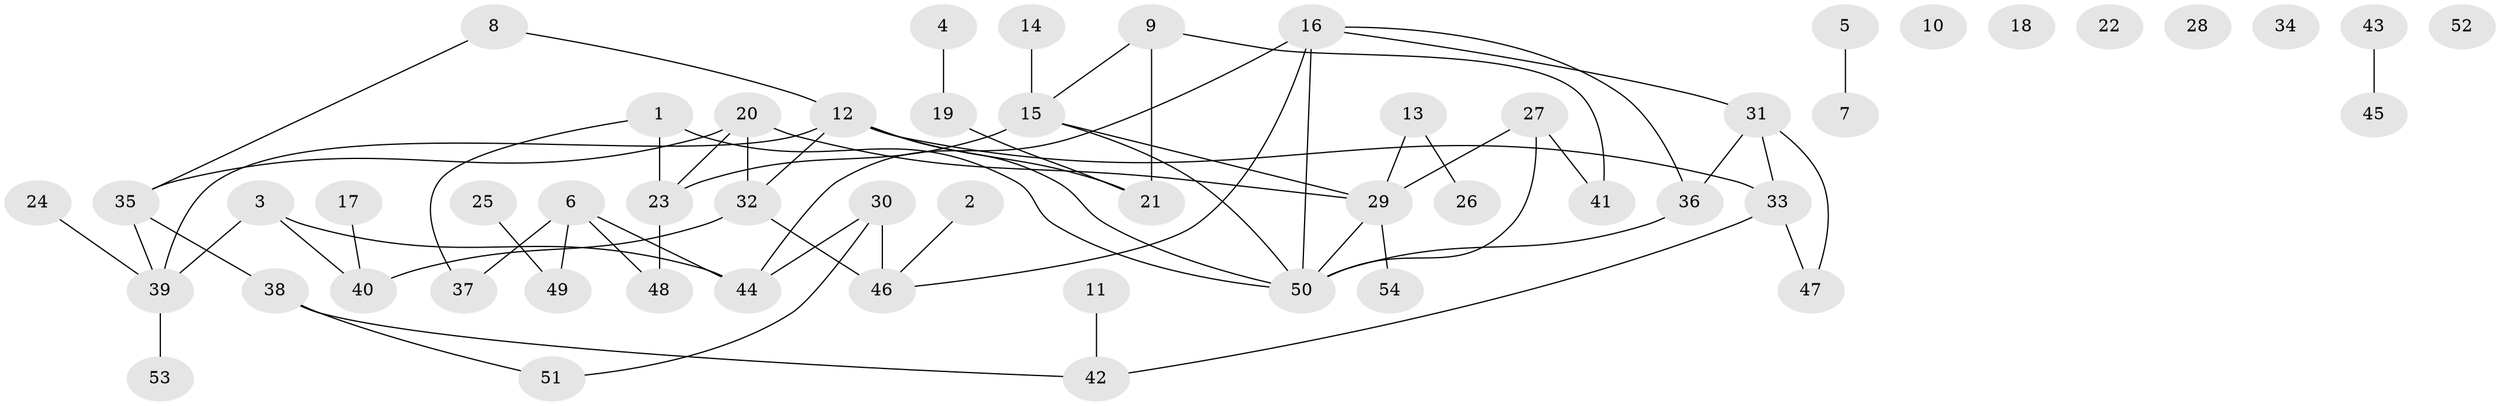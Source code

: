 // coarse degree distribution, {7: 0.07142857142857142, 2: 0.14285714285714285, 1: 0.14285714285714285, 4: 0.14285714285714285, 6: 0.14285714285714285, 3: 0.2857142857142857, 5: 0.07142857142857142}
// Generated by graph-tools (version 1.1) at 2025/35/03/04/25 23:35:45]
// undirected, 54 vertices, 66 edges
graph export_dot {
  node [color=gray90,style=filled];
  1;
  2;
  3;
  4;
  5;
  6;
  7;
  8;
  9;
  10;
  11;
  12;
  13;
  14;
  15;
  16;
  17;
  18;
  19;
  20;
  21;
  22;
  23;
  24;
  25;
  26;
  27;
  28;
  29;
  30;
  31;
  32;
  33;
  34;
  35;
  36;
  37;
  38;
  39;
  40;
  41;
  42;
  43;
  44;
  45;
  46;
  47;
  48;
  49;
  50;
  51;
  52;
  53;
  54;
  1 -- 23;
  1 -- 37;
  1 -- 50;
  2 -- 46;
  3 -- 39;
  3 -- 40;
  3 -- 44;
  4 -- 19;
  5 -- 7;
  6 -- 37;
  6 -- 44;
  6 -- 48;
  6 -- 49;
  8 -- 12;
  8 -- 35;
  9 -- 15;
  9 -- 21;
  9 -- 41;
  11 -- 42;
  12 -- 21;
  12 -- 32;
  12 -- 33;
  12 -- 39;
  12 -- 50;
  13 -- 26;
  13 -- 29;
  14 -- 15;
  15 -- 23;
  15 -- 29;
  15 -- 50;
  16 -- 31;
  16 -- 36;
  16 -- 44;
  16 -- 46;
  16 -- 50;
  17 -- 40;
  19 -- 21;
  20 -- 23;
  20 -- 29;
  20 -- 32;
  20 -- 35;
  23 -- 48;
  24 -- 39;
  25 -- 49;
  27 -- 29;
  27 -- 41;
  27 -- 50;
  29 -- 50;
  29 -- 54;
  30 -- 44;
  30 -- 46;
  30 -- 51;
  31 -- 33;
  31 -- 36;
  31 -- 47;
  32 -- 40;
  32 -- 46;
  33 -- 42;
  33 -- 47;
  35 -- 38;
  35 -- 39;
  36 -- 50;
  38 -- 42;
  38 -- 51;
  39 -- 53;
  43 -- 45;
}
